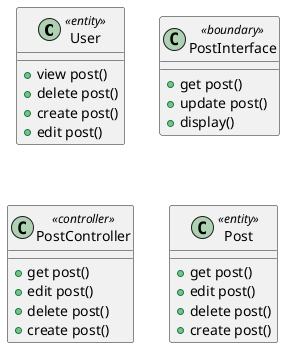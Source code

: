 @startuml
class User <<entity>> {
  + view post()
  + delete post()
  + create post()
  + edit post()
}

class PostInterface <<boundary>> {
  + get post()
  + update post()
  + display()
}

class PostController <<controller>> {
  + get post()
  + edit post()
  + delete post()
  + create post()
}

class Post <<entity>> {
  + get post()
  + edit post()
  + delete post()
  + create post()
}

@enduml
